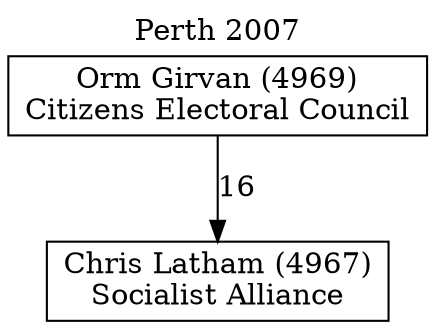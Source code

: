 // House preference flow
digraph "Chris Latham (4967)_Perth_2007" {
	graph [label="Perth 2007" labelloc=t mclimit=10]
	node [shape=box]
	"Chris Latham (4967)" [label="Chris Latham (4967)
Socialist Alliance"]
	"Orm Girvan (4969)" [label="Orm Girvan (4969)
Citizens Electoral Council"]
	"Orm Girvan (4969)" -> "Chris Latham (4967)" [label=16]
}
